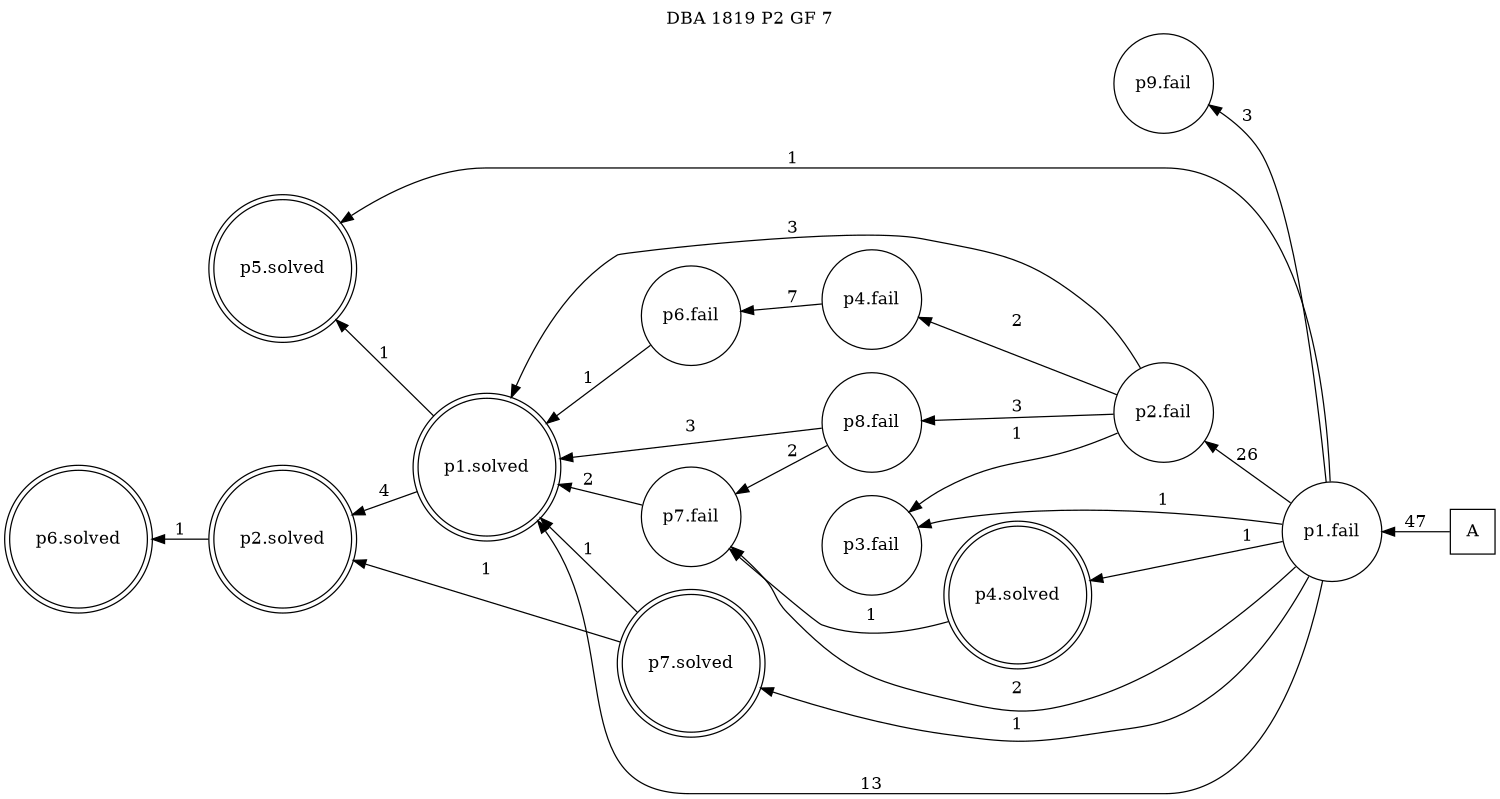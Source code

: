 digraph DBA_1819_P2_GF_7 {
labelloc="tl"
label= " DBA 1819 P2 GF 7 "
rankdir="RL";
graph [ size=" 10 , 10 !"]

"A" [shape="square" label="A"]
"p1.fail" [shape="circle" label="p1.fail"]
"p9.fail" [shape="circle" label="p9.fail"]
"p2.fail" [shape="circle" label="p2.fail"]
"p8.fail" [shape="circle" label="p8.fail"]
"p3.fail" [shape="circle" label="p3.fail"]
"p7.fail" [shape="circle" label="p7.fail"]
"p1.solved" [shape="doublecircle" label="p1.solved"]
"p4.solved" [shape="doublecircle" label="p4.solved"]
"p5.solved" [shape="doublecircle" label="p5.solved"]
"p2.solved" [shape="doublecircle" label="p2.solved"]
"p6.solved" [shape="doublecircle" label="p6.solved"]
"p4.fail" [shape="circle" label="p4.fail"]
"p6.fail" [shape="circle" label="p6.fail"]
"p7.solved" [shape="doublecircle" label="p7.solved"]
"A" -> "p1.fail" [ label=47]
"p1.fail" -> "p9.fail" [ label=3]
"p1.fail" -> "p2.fail" [ label=26]
"p1.fail" -> "p3.fail" [ label=1]
"p1.fail" -> "p7.fail" [ label=2]
"p1.fail" -> "p1.solved" [ label=13]
"p1.fail" -> "p4.solved" [ label=1]
"p1.fail" -> "p5.solved" [ label=1]
"p1.fail" -> "p7.solved" [ label=1]
"p2.fail" -> "p8.fail" [ label=3]
"p2.fail" -> "p3.fail" [ label=1]
"p2.fail" -> "p1.solved" [ label=3]
"p2.fail" -> "p4.fail" [ label=2]
"p8.fail" -> "p7.fail" [ label=2]
"p8.fail" -> "p1.solved" [ label=3]
"p7.fail" -> "p1.solved" [ label=2]
"p1.solved" -> "p5.solved" [ label=1]
"p1.solved" -> "p2.solved" [ label=4]
"p4.solved" -> "p7.fail" [ label=1]
"p2.solved" -> "p6.solved" [ label=1]
"p4.fail" -> "p6.fail" [ label=7]
"p6.fail" -> "p1.solved" [ label=1]
"p7.solved" -> "p1.solved" [ label=1]
"p7.solved" -> "p2.solved" [ label=1]
}

